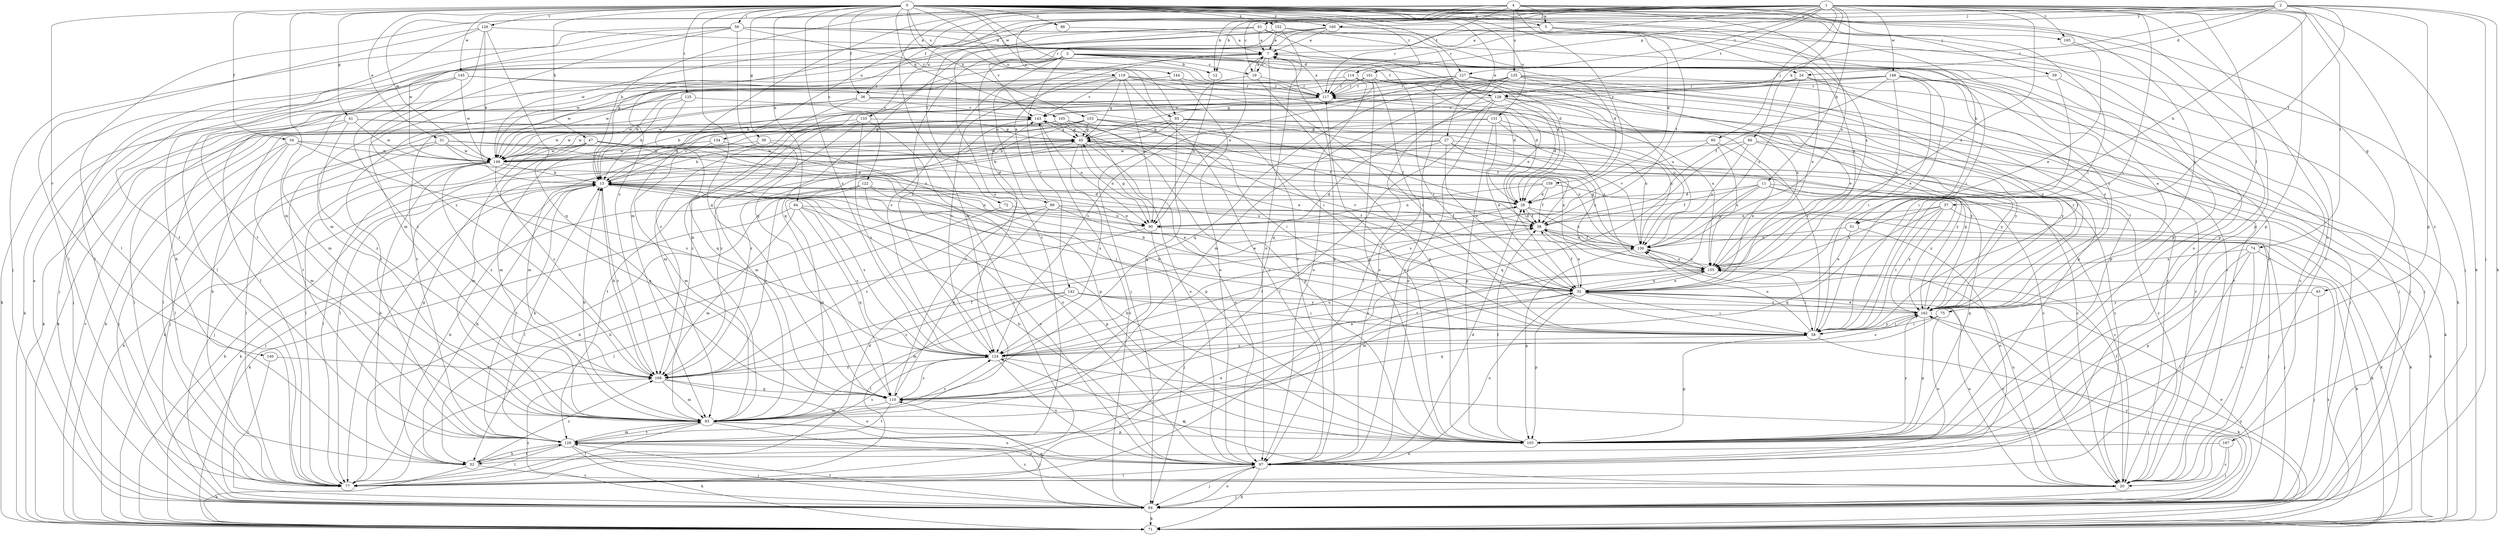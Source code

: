 strict digraph  {
0;
1;
2;
3;
4;
5;
7;
11;
12;
13;
19;
20;
24;
26;
27;
31;
32;
34;
36;
37;
38;
39;
41;
43;
45;
47;
51;
52;
56;
58;
59;
60;
61;
64;
66;
71;
72;
74;
75;
77;
83;
84;
88;
89;
90;
93;
97;
101;
103;
105;
110;
114;
117;
119;
122;
124;
125;
126;
127;
128;
129;
131;
133;
134;
135;
136;
140;
142;
143;
144;
145;
148;
149;
152;
153;
155;
159;
160;
162;
165;
167;
168;
0 -> 5  [label=a];
0 -> 27  [label=e];
0 -> 31  [label=e];
0 -> 34  [label=f];
0 -> 36  [label=f];
0 -> 39  [label=g];
0 -> 41  [label=g];
0 -> 43  [label=g];
0 -> 47  [label=h];
0 -> 51  [label=h];
0 -> 56  [label=i];
0 -> 58  [label=i];
0 -> 59  [label=j];
0 -> 83  [label=m];
0 -> 84  [label=n];
0 -> 88  [label=n];
0 -> 93  [label=o];
0 -> 105  [label=q];
0 -> 110  [label=q];
0 -> 114  [label=r];
0 -> 117  [label=r];
0 -> 119  [label=s];
0 -> 122  [label=s];
0 -> 124  [label=s];
0 -> 125  [label=t];
0 -> 126  [label=t];
0 -> 127  [label=t];
0 -> 131  [label=u];
0 -> 140  [label=v];
0 -> 144  [label=w];
0 -> 145  [label=w];
0 -> 152  [label=x];
0 -> 153  [label=x];
0 -> 155  [label=x];
0 -> 159  [label=y];
0 -> 160  [label=y];
0 -> 165  [label=z];
1 -> 11  [label=b];
1 -> 12  [label=b];
1 -> 19  [label=c];
1 -> 36  [label=f];
1 -> 58  [label=i];
1 -> 60  [label=j];
1 -> 61  [label=j];
1 -> 66  [label=k];
1 -> 71  [label=k];
1 -> 72  [label=l];
1 -> 74  [label=l];
1 -> 75  [label=l];
1 -> 77  [label=l];
1 -> 83  [label=m];
1 -> 101  [label=p];
1 -> 103  [label=p];
1 -> 117  [label=r];
1 -> 127  [label=t];
1 -> 128  [label=t];
1 -> 133  [label=u];
1 -> 134  [label=u];
1 -> 148  [label=w];
1 -> 155  [label=x];
1 -> 165  [label=z];
1 -> 167  [label=z];
2 -> 24  [label=d];
2 -> 37  [label=f];
2 -> 51  [label=h];
2 -> 61  [label=j];
2 -> 64  [label=j];
2 -> 71  [label=k];
2 -> 103  [label=p];
2 -> 128  [label=t];
2 -> 160  [label=y];
2 -> 168  [label=z];
3 -> 12  [label=b];
3 -> 19  [label=c];
3 -> 24  [label=d];
3 -> 26  [label=d];
3 -> 52  [label=h];
3 -> 77  [label=l];
3 -> 83  [label=m];
3 -> 124  [label=s];
3 -> 128  [label=t];
3 -> 142  [label=v];
3 -> 149  [label=w];
3 -> 155  [label=x];
3 -> 162  [label=y];
4 -> 5  [label=a];
4 -> 12  [label=b];
4 -> 13  [label=b];
4 -> 26  [label=d];
4 -> 83  [label=m];
4 -> 93  [label=o];
4 -> 97  [label=o];
4 -> 103  [label=p];
4 -> 117  [label=r];
4 -> 135  [label=u];
4 -> 136  [label=u];
4 -> 149  [label=w];
4 -> 162  [label=y];
5 -> 7  [label=a];
5 -> 38  [label=f];
5 -> 97  [label=o];
5 -> 129  [label=t];
5 -> 155  [label=x];
7 -> 19  [label=c];
7 -> 20  [label=c];
7 -> 58  [label=i];
7 -> 89  [label=n];
7 -> 90  [label=n];
7 -> 97  [label=o];
11 -> 20  [label=c];
11 -> 26  [label=d];
11 -> 38  [label=f];
11 -> 103  [label=p];
11 -> 129  [label=t];
11 -> 136  [label=u];
11 -> 162  [label=y];
12 -> 90  [label=n];
13 -> 26  [label=d];
13 -> 32  [label=e];
13 -> 64  [label=j];
13 -> 77  [label=l];
13 -> 90  [label=n];
13 -> 124  [label=s];
13 -> 129  [label=t];
13 -> 136  [label=u];
13 -> 143  [label=v];
13 -> 168  [label=z];
19 -> 7  [label=a];
19 -> 64  [label=j];
19 -> 103  [label=p];
19 -> 117  [label=r];
20 -> 32  [label=e];
20 -> 38  [label=f];
20 -> 64  [label=j];
20 -> 124  [label=s];
20 -> 136  [label=u];
24 -> 64  [label=j];
24 -> 103  [label=p];
24 -> 117  [label=r];
24 -> 136  [label=u];
24 -> 168  [label=z];
26 -> 38  [label=f];
26 -> 64  [label=j];
26 -> 90  [label=n];
26 -> 136  [label=u];
27 -> 20  [label=c];
27 -> 32  [label=e];
27 -> 71  [label=k];
27 -> 129  [label=t];
27 -> 149  [label=w];
27 -> 155  [label=x];
27 -> 162  [label=y];
31 -> 20  [label=c];
31 -> 64  [label=j];
31 -> 77  [label=l];
31 -> 90  [label=n];
31 -> 103  [label=p];
31 -> 149  [label=w];
32 -> 13  [label=b];
32 -> 38  [label=f];
32 -> 58  [label=i];
32 -> 97  [label=o];
32 -> 103  [label=p];
32 -> 143  [label=v];
32 -> 155  [label=x];
32 -> 162  [label=y];
34 -> 26  [label=d];
34 -> 64  [label=j];
34 -> 77  [label=l];
34 -> 83  [label=m];
34 -> 124  [label=s];
34 -> 149  [label=w];
36 -> 20  [label=c];
36 -> 64  [label=j];
36 -> 83  [label=m];
36 -> 136  [label=u];
36 -> 143  [label=v];
36 -> 149  [label=w];
37 -> 58  [label=i];
37 -> 71  [label=k];
37 -> 90  [label=n];
37 -> 110  [label=q];
37 -> 155  [label=x];
37 -> 162  [label=y];
38 -> 26  [label=d];
38 -> 32  [label=e];
38 -> 64  [label=j];
38 -> 136  [label=u];
39 -> 13  [label=b];
39 -> 20  [label=c];
39 -> 103  [label=p];
39 -> 149  [label=w];
41 -> 45  [label=g];
41 -> 71  [label=k];
41 -> 77  [label=l];
41 -> 149  [label=w];
41 -> 162  [label=y];
41 -> 168  [label=z];
43 -> 64  [label=j];
43 -> 162  [label=y];
45 -> 13  [label=b];
45 -> 20  [label=c];
45 -> 77  [label=l];
45 -> 90  [label=n];
45 -> 97  [label=o];
45 -> 124  [label=s];
45 -> 149  [label=w];
45 -> 155  [label=x];
47 -> 26  [label=d];
47 -> 32  [label=e];
47 -> 77  [label=l];
47 -> 83  [label=m];
47 -> 136  [label=u];
47 -> 149  [label=w];
47 -> 168  [label=z];
51 -> 32  [label=e];
51 -> 97  [label=o];
51 -> 136  [label=u];
52 -> 13  [label=b];
52 -> 20  [label=c];
52 -> 32  [label=e];
52 -> 45  [label=g];
52 -> 71  [label=k];
52 -> 129  [label=t];
52 -> 168  [label=z];
56 -> 7  [label=a];
56 -> 20  [label=c];
56 -> 26  [label=d];
56 -> 64  [label=j];
56 -> 77  [label=l];
56 -> 83  [label=m];
56 -> 110  [label=q];
56 -> 117  [label=r];
56 -> 149  [label=w];
58 -> 13  [label=b];
58 -> 71  [label=k];
58 -> 103  [label=p];
58 -> 117  [label=r];
58 -> 124  [label=s];
58 -> 136  [label=u];
58 -> 162  [label=y];
59 -> 58  [label=i];
59 -> 64  [label=j];
59 -> 117  [label=r];
60 -> 32  [label=e];
60 -> 124  [label=s];
60 -> 149  [label=w];
60 -> 155  [label=x];
61 -> 7  [label=a];
61 -> 13  [label=b];
61 -> 26  [label=d];
61 -> 103  [label=p];
61 -> 124  [label=s];
61 -> 149  [label=w];
64 -> 7  [label=a];
64 -> 32  [label=e];
64 -> 71  [label=k];
64 -> 97  [label=o];
64 -> 110  [label=q];
64 -> 129  [label=t];
64 -> 143  [label=v];
64 -> 162  [label=y];
64 -> 168  [label=z];
66 -> 71  [label=k];
66 -> 110  [label=q];
66 -> 136  [label=u];
66 -> 149  [label=w];
66 -> 162  [label=y];
71 -> 13  [label=b];
71 -> 143  [label=v];
71 -> 155  [label=x];
71 -> 162  [label=y];
72 -> 38  [label=f];
72 -> 52  [label=h];
74 -> 20  [label=c];
74 -> 71  [label=k];
74 -> 77  [label=l];
74 -> 103  [label=p];
74 -> 155  [label=x];
75 -> 58  [label=i];
75 -> 97  [label=o];
75 -> 110  [label=q];
77 -> 13  [label=b];
77 -> 26  [label=d];
83 -> 13  [label=b];
83 -> 64  [label=j];
83 -> 77  [label=l];
83 -> 97  [label=o];
83 -> 103  [label=p];
83 -> 124  [label=s];
83 -> 129  [label=t];
84 -> 38  [label=f];
84 -> 71  [label=k];
84 -> 83  [label=m];
84 -> 103  [label=p];
84 -> 110  [label=q];
84 -> 124  [label=s];
88 -> 7  [label=a];
89 -> 7  [label=a];
89 -> 32  [label=e];
89 -> 52  [label=h];
89 -> 71  [label=k];
89 -> 90  [label=n];
89 -> 110  [label=q];
89 -> 168  [label=z];
90 -> 45  [label=g];
90 -> 64  [label=j];
90 -> 71  [label=k];
90 -> 77  [label=l];
93 -> 38  [label=f];
93 -> 45  [label=g];
93 -> 110  [label=q];
93 -> 136  [label=u];
93 -> 149  [label=w];
93 -> 162  [label=y];
93 -> 168  [label=z];
97 -> 7  [label=a];
97 -> 13  [label=b];
97 -> 26  [label=d];
97 -> 64  [label=j];
97 -> 71  [label=k];
97 -> 77  [label=l];
101 -> 26  [label=d];
101 -> 45  [label=g];
101 -> 64  [label=j];
101 -> 97  [label=o];
101 -> 117  [label=r];
101 -> 129  [label=t];
101 -> 149  [label=w];
101 -> 155  [label=x];
103 -> 13  [label=b];
103 -> 38  [label=f];
103 -> 110  [label=q];
103 -> 117  [label=r];
103 -> 162  [label=y];
105 -> 32  [label=e];
105 -> 38  [label=f];
105 -> 45  [label=g];
105 -> 71  [label=k];
105 -> 83  [label=m];
105 -> 97  [label=o];
105 -> 149  [label=w];
110 -> 83  [label=m];
110 -> 124  [label=s];
110 -> 129  [label=t];
110 -> 143  [label=v];
114 -> 20  [label=c];
114 -> 64  [label=j];
114 -> 97  [label=o];
114 -> 103  [label=p];
114 -> 117  [label=r];
117 -> 7  [label=a];
117 -> 13  [label=b];
117 -> 129  [label=t];
117 -> 143  [label=v];
119 -> 13  [label=b];
119 -> 26  [label=d];
119 -> 45  [label=g];
119 -> 58  [label=i];
119 -> 90  [label=n];
119 -> 97  [label=o];
119 -> 117  [label=r];
119 -> 124  [label=s];
119 -> 143  [label=v];
122 -> 26  [label=d];
122 -> 58  [label=i];
122 -> 71  [label=k];
122 -> 77  [label=l];
122 -> 97  [label=o];
122 -> 168  [label=z];
124 -> 32  [label=e];
124 -> 38  [label=f];
124 -> 64  [label=j];
124 -> 97  [label=o];
124 -> 136  [label=u];
124 -> 168  [label=z];
125 -> 13  [label=b];
125 -> 71  [label=k];
125 -> 110  [label=q];
125 -> 143  [label=v];
126 -> 7  [label=a];
126 -> 13  [label=b];
126 -> 77  [label=l];
126 -> 110  [label=q];
126 -> 129  [label=t];
126 -> 168  [label=z];
127 -> 20  [label=c];
127 -> 77  [label=l];
127 -> 97  [label=o];
127 -> 117  [label=r];
127 -> 124  [label=s];
127 -> 136  [label=u];
127 -> 162  [label=y];
128 -> 26  [label=d];
128 -> 64  [label=j];
128 -> 77  [label=l];
128 -> 97  [label=o];
128 -> 143  [label=v];
128 -> 149  [label=w];
128 -> 155  [label=x];
129 -> 13  [label=b];
129 -> 20  [label=c];
129 -> 52  [label=h];
129 -> 64  [label=j];
129 -> 71  [label=k];
129 -> 77  [label=l];
129 -> 83  [label=m];
129 -> 97  [label=o];
129 -> 124  [label=s];
131 -> 32  [label=e];
131 -> 45  [label=g];
131 -> 52  [label=h];
131 -> 103  [label=p];
131 -> 136  [label=u];
131 -> 155  [label=x];
133 -> 45  [label=g];
133 -> 77  [label=l];
133 -> 83  [label=m];
133 -> 124  [label=s];
133 -> 149  [label=w];
133 -> 168  [label=z];
134 -> 83  [label=m];
134 -> 97  [label=o];
134 -> 149  [label=w];
135 -> 13  [label=b];
135 -> 32  [label=e];
135 -> 58  [label=i];
135 -> 71  [label=k];
135 -> 77  [label=l];
135 -> 83  [label=m];
135 -> 103  [label=p];
135 -> 110  [label=q];
135 -> 117  [label=r];
136 -> 38  [label=f];
136 -> 45  [label=g];
136 -> 103  [label=p];
136 -> 143  [label=v];
136 -> 155  [label=x];
140 -> 64  [label=j];
140 -> 168  [label=z];
142 -> 20  [label=c];
142 -> 58  [label=i];
142 -> 77  [label=l];
142 -> 83  [label=m];
142 -> 162  [label=y];
142 -> 168  [label=z];
143 -> 45  [label=g];
143 -> 77  [label=l];
143 -> 90  [label=n];
143 -> 103  [label=p];
143 -> 168  [label=z];
144 -> 97  [label=o];
144 -> 117  [label=r];
144 -> 149  [label=w];
145 -> 58  [label=i];
145 -> 71  [label=k];
145 -> 83  [label=m];
145 -> 117  [label=r];
145 -> 149  [label=w];
145 -> 168  [label=z];
148 -> 20  [label=c];
148 -> 32  [label=e];
148 -> 38  [label=f];
148 -> 58  [label=i];
148 -> 110  [label=q];
148 -> 117  [label=r];
148 -> 129  [label=t];
148 -> 155  [label=x];
148 -> 162  [label=y];
149 -> 13  [label=b];
149 -> 45  [label=g];
149 -> 52  [label=h];
149 -> 64  [label=j];
149 -> 71  [label=k];
149 -> 77  [label=l];
149 -> 110  [label=q];
149 -> 168  [label=z];
152 -> 7  [label=a];
152 -> 20  [label=c];
152 -> 32  [label=e];
152 -> 83  [label=m];
152 -> 97  [label=o];
152 -> 110  [label=q];
153 -> 13  [label=b];
153 -> 38  [label=f];
153 -> 45  [label=g];
153 -> 58  [label=i];
153 -> 71  [label=k];
153 -> 83  [label=m];
153 -> 162  [label=y];
155 -> 32  [label=e];
155 -> 58  [label=i];
155 -> 83  [label=m];
155 -> 124  [label=s];
155 -> 136  [label=u];
159 -> 26  [label=d];
159 -> 38  [label=f];
159 -> 71  [label=k];
159 -> 83  [label=m];
159 -> 90  [label=n];
160 -> 7  [label=a];
160 -> 58  [label=i];
160 -> 64  [label=j];
160 -> 124  [label=s];
160 -> 129  [label=t];
160 -> 143  [label=v];
162 -> 7  [label=a];
162 -> 32  [label=e];
162 -> 45  [label=g];
162 -> 58  [label=i];
162 -> 103  [label=p];
162 -> 117  [label=r];
162 -> 124  [label=s];
165 -> 32  [label=e];
165 -> 103  [label=p];
167 -> 20  [label=c];
167 -> 52  [label=h];
167 -> 64  [label=j];
168 -> 13  [label=b];
168 -> 38  [label=f];
168 -> 83  [label=m];
168 -> 97  [label=o];
168 -> 110  [label=q];
}
